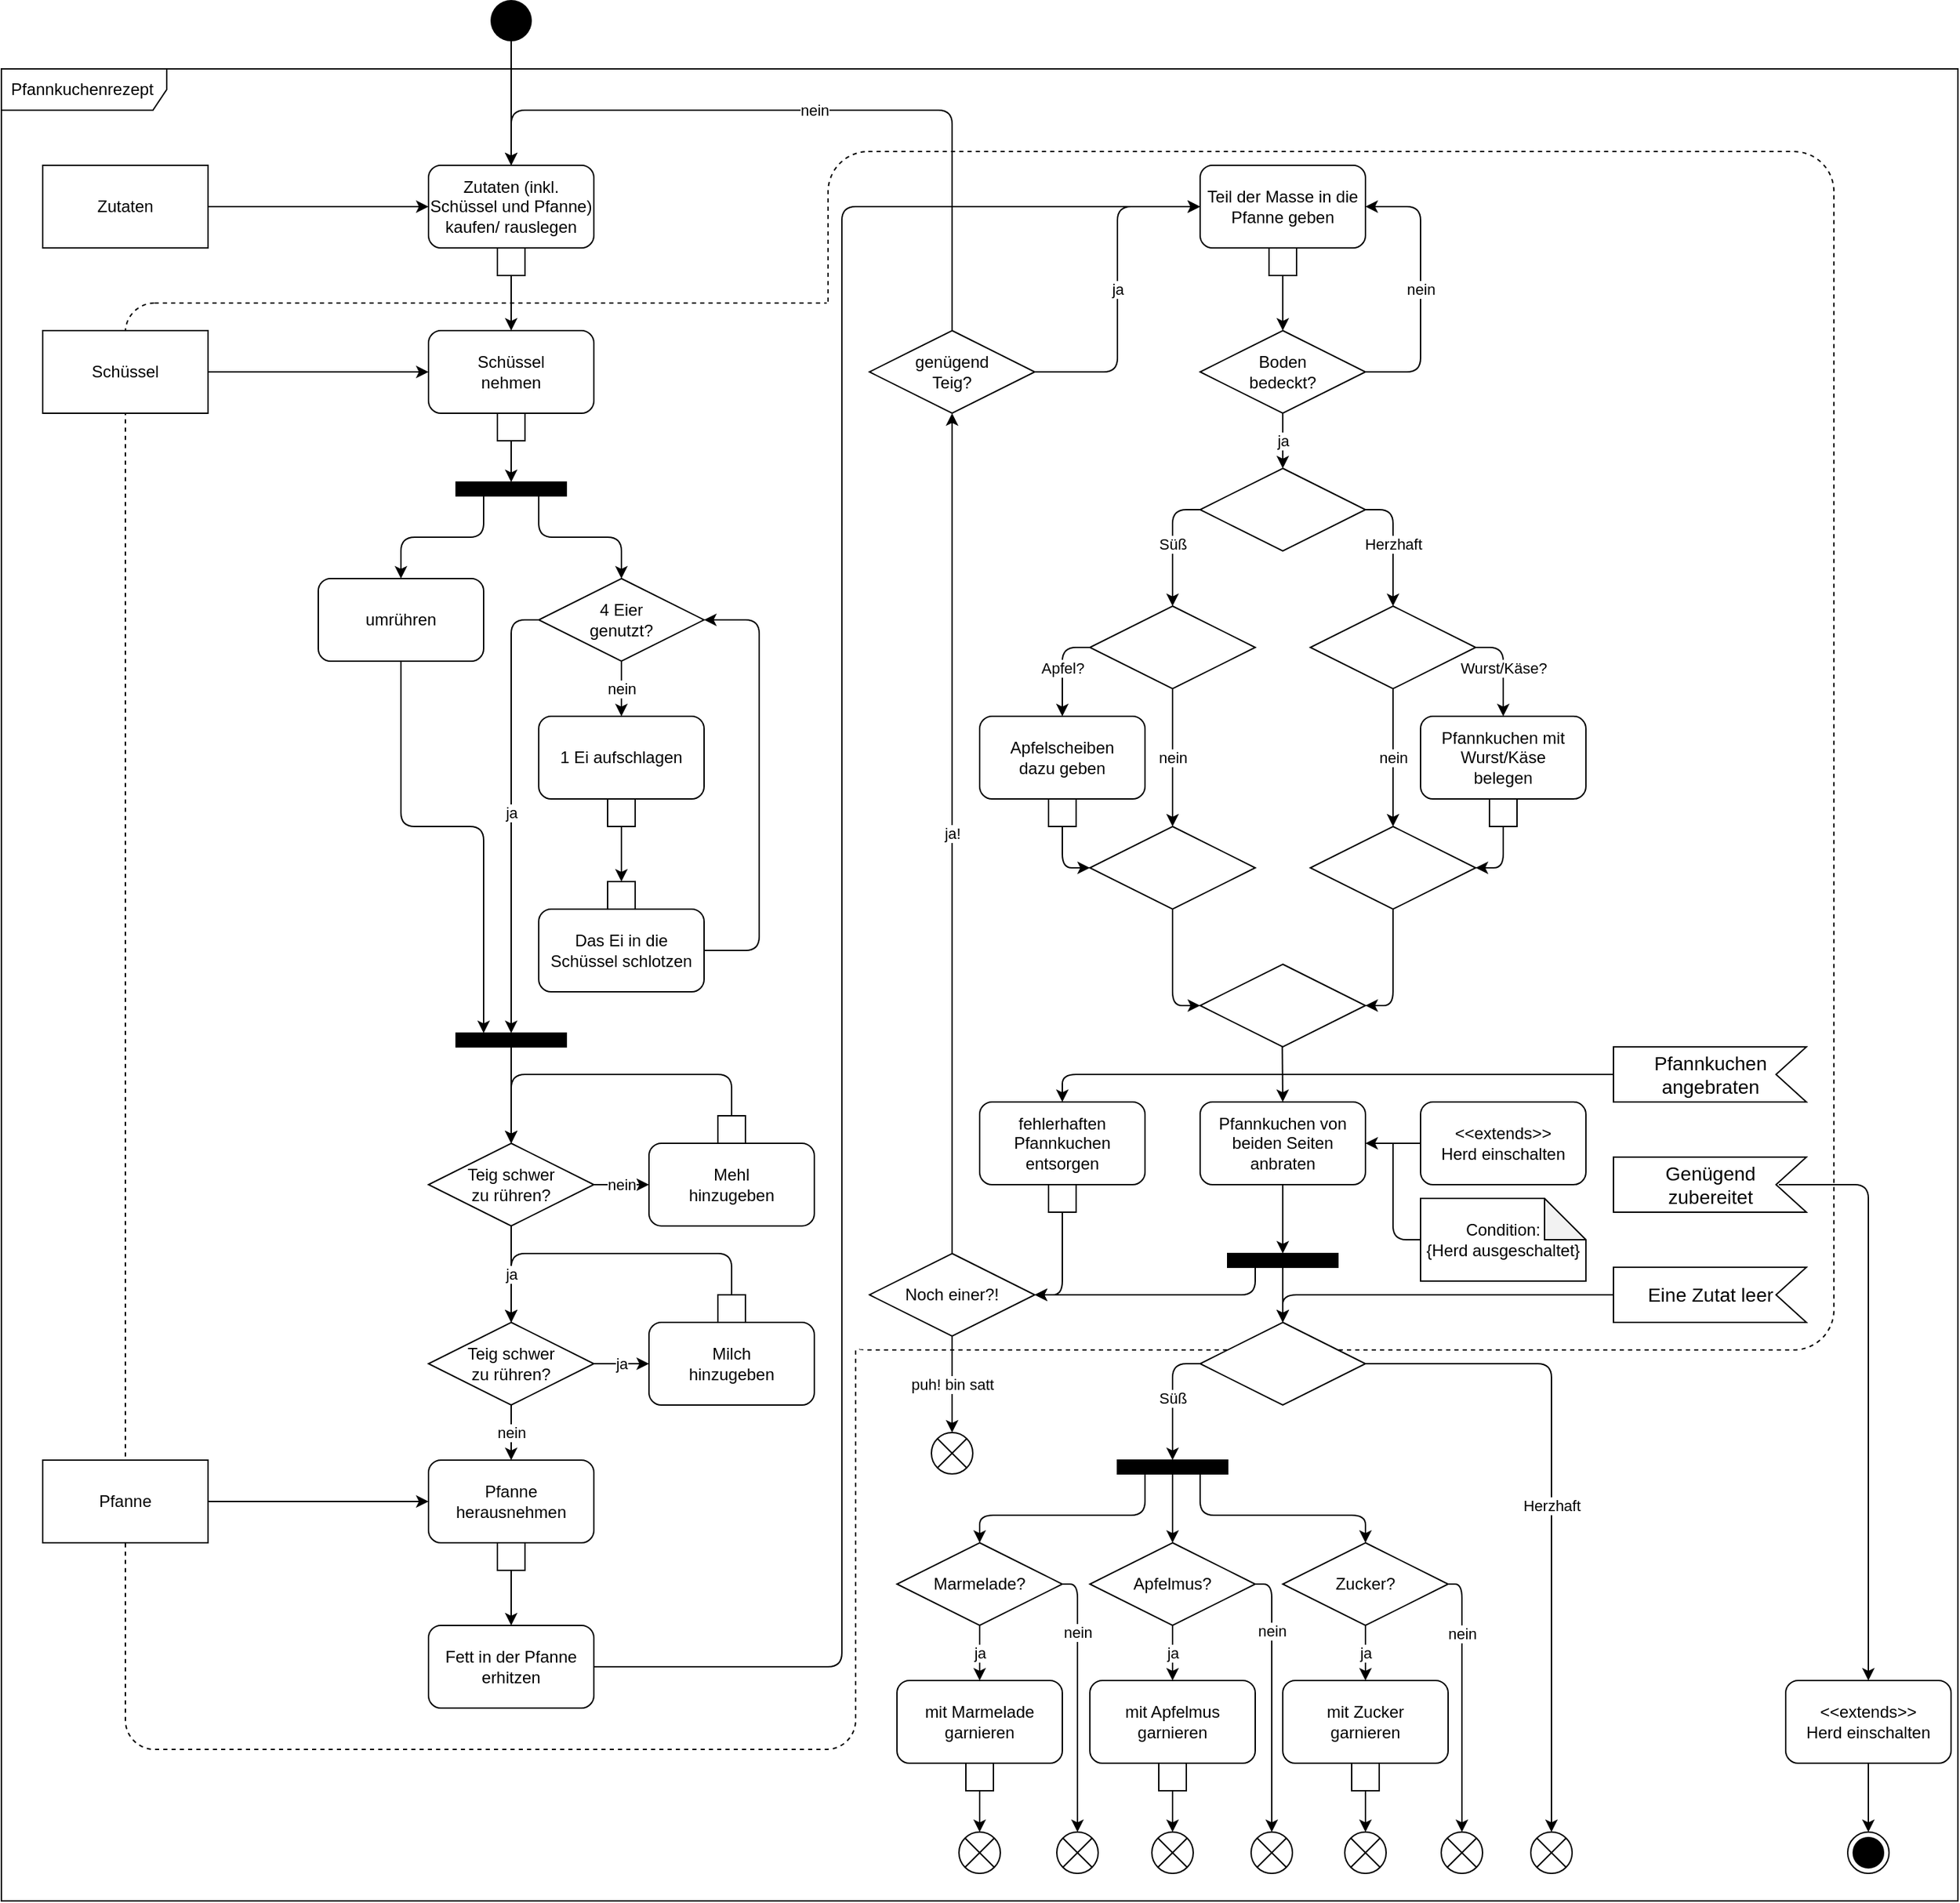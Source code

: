 <mxfile version="15.1.3" type="device"><diagram id="_-jpcu5m6yi7LEgAJ1Q0" name="Seite-1"><mxGraphModel dx="2062" dy="1182" grid="1" gridSize="10" guides="1" tooltips="1" connect="1" arrows="1" fold="1" page="1" pageScale="1" pageWidth="827" pageHeight="1169" math="0" shadow="0"><root><mxCell id="0"/><mxCell id="1" parent="0"/><mxCell id="wiIX9tsC2YgXyBDSdbLC-11" value="Pfannkuchenrezept" style="shape=umlFrame;whiteSpace=wrap;html=1;width=120;height=30;boundedLbl=1;verticalAlign=middle;align=left;spacingLeft=5;" parent="1" vertex="1"><mxGeometry y="50" width="1420" height="1330" as="geometry"/></mxCell><mxCell id="pNrd34MNQVZO3rnuYN01-1" value="" style="rounded=1;whiteSpace=wrap;html=1;fillColor=none;arcSize=4;dashed=1;" parent="1" vertex="1"><mxGeometry x="90" y="220" width="530" height="1050" as="geometry"/></mxCell><mxCell id="pNrd34MNQVZO3rnuYN01-2" value="" style="rounded=1;whiteSpace=wrap;html=1;fillColor=none;arcSize=4;dashed=1;" parent="1" vertex="1"><mxGeometry x="600" y="110" width="730" height="870" as="geometry"/></mxCell><mxCell id="1_nb7Wi9jz5-NV0W_aaC-1" value="Zutaten (inkl. Schüssel und Pfanne)&lt;br&gt;kaufen/ rauslegen" style="rounded=1;whiteSpace=wrap;html=1;" parent="1" vertex="1"><mxGeometry x="310" y="120" width="120" height="60" as="geometry"/></mxCell><mxCell id="1_nb7Wi9jz5-NV0W_aaC-2" value="" style="rounded=0;whiteSpace=wrap;html=1;fillColor=#000000;" parent="1" vertex="1"><mxGeometry x="330" y="350" width="80" height="10" as="geometry"/></mxCell><mxCell id="1_nb7Wi9jz5-NV0W_aaC-4" value="umrühren" style="rounded=1;whiteSpace=wrap;html=1;fillColor=#FFFFFF;" parent="1" vertex="1"><mxGeometry x="230" y="420" width="120" height="60" as="geometry"/></mxCell><mxCell id="1_nb7Wi9jz5-NV0W_aaC-5" value="1 Ei aufschlagen" style="rounded=1;whiteSpace=wrap;html=1;fillColor=#FFFFFF;" parent="1" vertex="1"><mxGeometry x="390" y="520" width="120" height="60" as="geometry"/></mxCell><mxCell id="1_nb7Wi9jz5-NV0W_aaC-6" value="4 Eier&lt;br&gt;genutzt?" style="rhombus;whiteSpace=wrap;html=1;fillColor=#FFFFFF;" parent="1" vertex="1"><mxGeometry x="390" y="420" width="120" height="60" as="geometry"/></mxCell><mxCell id="1_nb7Wi9jz5-NV0W_aaC-7" value="Das Ei in die Schüssel schlotzen" style="rounded=1;whiteSpace=wrap;html=1;fillColor=#FFFFFF;" parent="1" vertex="1"><mxGeometry x="390" y="660" width="120" height="60" as="geometry"/></mxCell><mxCell id="1_nb7Wi9jz5-NV0W_aaC-8" value="" style="rounded=0;whiteSpace=wrap;html=1;fillColor=#FFFFFF;" parent="1" vertex="1"><mxGeometry x="360" y="180" width="20" height="20" as="geometry"/></mxCell><mxCell id="1_nb7Wi9jz5-NV0W_aaC-9" value="Zutaten" style="rounded=0;whiteSpace=wrap;html=1;fillColor=#FFFFFF;" parent="1" vertex="1"><mxGeometry x="30" y="120" width="120" height="60" as="geometry"/></mxCell><mxCell id="1_nb7Wi9jz5-NV0W_aaC-10" value="" style="endArrow=classic;html=1;exitX=1;exitY=0.5;exitDx=0;exitDy=0;" parent="1" source="1_nb7Wi9jz5-NV0W_aaC-9" edge="1"><mxGeometry width="50" height="50" relative="1" as="geometry"><mxPoint x="390" y="290" as="sourcePoint"/><mxPoint x="310" y="150" as="targetPoint"/></mxGeometry></mxCell><mxCell id="1_nb7Wi9jz5-NV0W_aaC-11" value="Schüssel&lt;br&gt;nehmen" style="rounded=1;whiteSpace=wrap;html=1;" parent="1" vertex="1"><mxGeometry x="310" y="240" width="120" height="60" as="geometry"/></mxCell><mxCell id="1_nb7Wi9jz5-NV0W_aaC-13" value="" style="endArrow=classic;html=1;exitX=1;exitY=0.5;exitDx=0;exitDy=0;" parent="1" source="1_nb7Wi9jz5-NV0W_aaC-12" edge="1"><mxGeometry width="50" height="50" relative="1" as="geometry"><mxPoint x="640" y="160" as="sourcePoint"/><mxPoint x="310" y="270" as="targetPoint"/></mxGeometry></mxCell><mxCell id="1_nb7Wi9jz5-NV0W_aaC-14" value="" style="endArrow=classic;html=1;exitX=0.5;exitY=1;exitDx=0;exitDy=0;entryX=0.5;entryY=0;entryDx=0;entryDy=0;" parent="1" source="1_nb7Wi9jz5-NV0W_aaC-8" target="1_nb7Wi9jz5-NV0W_aaC-11" edge="1"><mxGeometry width="50" height="50" relative="1" as="geometry"><mxPoint x="640" y="280" as="sourcePoint"/><mxPoint x="440" y="280" as="targetPoint"/></mxGeometry></mxCell><mxCell id="1_nb7Wi9jz5-NV0W_aaC-15" value="" style="endArrow=classic;html=1;exitX=0.5;exitY=1;exitDx=0;exitDy=0;entryX=0.5;entryY=0;entryDx=0;entryDy=0;" parent="1" source="1_nb7Wi9jz5-NV0W_aaC-131" target="1_nb7Wi9jz5-NV0W_aaC-2" edge="1"><mxGeometry width="50" height="50" relative="1" as="geometry"><mxPoint x="370" y="320.0" as="sourcePoint"/><mxPoint x="380" y="270" as="targetPoint"/></mxGeometry></mxCell><mxCell id="1_nb7Wi9jz5-NV0W_aaC-16" value="" style="endArrow=classic;html=1;exitX=0.25;exitY=1;exitDx=0;exitDy=0;entryX=0.5;entryY=0;entryDx=0;entryDy=0;" parent="1" source="1_nb7Wi9jz5-NV0W_aaC-2" target="1_nb7Wi9jz5-NV0W_aaC-4" edge="1"><mxGeometry width="50" height="50" relative="1" as="geometry"><mxPoint x="380" y="230" as="sourcePoint"/><mxPoint x="380" y="270" as="targetPoint"/><Array as="points"><mxPoint x="350" y="390"/><mxPoint x="290" y="390"/></Array></mxGeometry></mxCell><mxCell id="1_nb7Wi9jz5-NV0W_aaC-17" value="" style="endArrow=classic;html=1;exitX=0.75;exitY=1;exitDx=0;exitDy=0;entryX=0.5;entryY=0;entryDx=0;entryDy=0;" parent="1" source="1_nb7Wi9jz5-NV0W_aaC-2" target="1_nb7Wi9jz5-NV0W_aaC-6" edge="1"><mxGeometry width="50" height="50" relative="1" as="geometry"><mxPoint x="360" y="370" as="sourcePoint"/><mxPoint x="300" y="430.0" as="targetPoint"/><Array as="points"><mxPoint x="390" y="390"/><mxPoint x="450" y="390"/></Array></mxGeometry></mxCell><mxCell id="1_nb7Wi9jz5-NV0W_aaC-18" value="nein" style="endArrow=classic;html=1;exitX=0.5;exitY=1;exitDx=0;exitDy=0;entryX=0.5;entryY=0;entryDx=0;entryDy=0;" parent="1" source="1_nb7Wi9jz5-NV0W_aaC-6" target="1_nb7Wi9jz5-NV0W_aaC-5" edge="1"><mxGeometry width="50" height="50" relative="1" as="geometry"><mxPoint x="400" y="370" as="sourcePoint"/><mxPoint x="460" y="430.0" as="targetPoint"/><Array as="points"/></mxGeometry></mxCell><mxCell id="1_nb7Wi9jz5-NV0W_aaC-20" value="" style="endArrow=classic;html=1;entryX=1;entryY=0.5;entryDx=0;entryDy=0;exitX=1;exitY=0.5;exitDx=0;exitDy=0;" parent="1" source="1_nb7Wi9jz5-NV0W_aaC-7" target="1_nb7Wi9jz5-NV0W_aaC-6" edge="1"><mxGeometry width="50" height="50" relative="1" as="geometry"><mxPoint x="460" y="590" as="sourcePoint"/><mxPoint x="460" y="630" as="targetPoint"/><Array as="points"><mxPoint x="550" y="690"/><mxPoint x="550" y="450"/></Array></mxGeometry></mxCell><mxCell id="1_nb7Wi9jz5-NV0W_aaC-21" value="" style="rounded=0;whiteSpace=wrap;html=1;fillColor=#000000;" parent="1" vertex="1"><mxGeometry x="330" y="750" width="80" height="10" as="geometry"/></mxCell><mxCell id="1_nb7Wi9jz5-NV0W_aaC-22" value="ja" style="endArrow=classic;html=1;exitX=0;exitY=0.5;exitDx=0;exitDy=0;entryX=0.5;entryY=0;entryDx=0;entryDy=0;" parent="1" source="1_nb7Wi9jz5-NV0W_aaC-6" target="1_nb7Wi9jz5-NV0W_aaC-21" edge="1"><mxGeometry width="50" height="50" relative="1" as="geometry"><mxPoint x="520" y="660" as="sourcePoint"/><mxPoint x="370" y="710" as="targetPoint"/><Array as="points"><mxPoint x="370" y="450"/></Array></mxGeometry></mxCell><mxCell id="1_nb7Wi9jz5-NV0W_aaC-23" value="" style="endArrow=classic;html=1;exitX=0.5;exitY=1;exitDx=0;exitDy=0;entryX=0.25;entryY=0;entryDx=0;entryDy=0;" parent="1" source="1_nb7Wi9jz5-NV0W_aaC-4" target="1_nb7Wi9jz5-NV0W_aaC-21" edge="1"><mxGeometry width="50" height="50" relative="1" as="geometry"><mxPoint x="360" y="370" as="sourcePoint"/><mxPoint x="300" y="430.0" as="targetPoint"/><Array as="points"><mxPoint x="290" y="600"/><mxPoint x="350" y="600"/></Array></mxGeometry></mxCell><mxCell id="1_nb7Wi9jz5-NV0W_aaC-24" value="Teig schwer &lt;br&gt;zu rühren?" style="rhombus;whiteSpace=wrap;html=1;fillColor=#FFFFFF;" parent="1" vertex="1"><mxGeometry x="310" y="830" width="120" height="60" as="geometry"/></mxCell><mxCell id="1_nb7Wi9jz5-NV0W_aaC-26" value="" style="endArrow=classic;html=1;exitX=0.5;exitY=1;exitDx=0;exitDy=0;entryX=0.5;entryY=0;entryDx=0;entryDy=0;" parent="1" source="1_nb7Wi9jz5-NV0W_aaC-21" target="1_nb7Wi9jz5-NV0W_aaC-24" edge="1"><mxGeometry width="50" height="50" relative="1" as="geometry"><mxPoint x="460" y="630" as="sourcePoint"/><mxPoint x="460" y="670" as="targetPoint"/><Array as="points"/></mxGeometry></mxCell><mxCell id="1_nb7Wi9jz5-NV0W_aaC-27" value="Mehl&lt;br&gt;hinzugeben" style="rounded=1;whiteSpace=wrap;html=1;fillColor=#FFFFFF;" parent="1" vertex="1"><mxGeometry x="470" y="830" width="120" height="60" as="geometry"/></mxCell><mxCell id="1_nb7Wi9jz5-NV0W_aaC-28" value="nein" style="endArrow=classic;html=1;exitX=1;exitY=0.5;exitDx=0;exitDy=0;entryX=0;entryY=0.5;entryDx=0;entryDy=0;" parent="1" source="1_nb7Wi9jz5-NV0W_aaC-24" target="1_nb7Wi9jz5-NV0W_aaC-27" edge="1"><mxGeometry width="50" height="50" relative="1" as="geometry"><mxPoint x="380" y="800" as="sourcePoint"/><mxPoint x="380" y="840" as="targetPoint"/><Array as="points"/></mxGeometry></mxCell><mxCell id="1_nb7Wi9jz5-NV0W_aaC-29" value="" style="endArrow=classic;html=1;exitX=0.5;exitY=0;exitDx=0;exitDy=0;entryX=0.5;entryY=0;entryDx=0;entryDy=0;" parent="1" source="1_nb7Wi9jz5-NV0W_aaC-41" target="1_nb7Wi9jz5-NV0W_aaC-24" edge="1"><mxGeometry width="50" height="50" relative="1" as="geometry"><mxPoint x="440" y="840" as="sourcePoint"/><mxPoint x="480" y="840" as="targetPoint"/><Array as="points"><mxPoint x="530" y="780"/><mxPoint x="370" y="780"/></Array></mxGeometry></mxCell><mxCell id="1_nb7Wi9jz5-NV0W_aaC-32" value="" style="rounded=0;whiteSpace=wrap;html=1;fillColor=#FFFFFF;" parent="1" vertex="1"><mxGeometry x="440" y="640" width="20" height="20" as="geometry"/></mxCell><mxCell id="1_nb7Wi9jz5-NV0W_aaC-33" value="" style="rounded=0;whiteSpace=wrap;html=1;fillColor=#FFFFFF;" parent="1" vertex="1"><mxGeometry x="440" y="580" width="20" height="20" as="geometry"/></mxCell><mxCell id="1_nb7Wi9jz5-NV0W_aaC-34" value="" style="endArrow=classic;html=1;exitX=0.5;exitY=1;exitDx=0;exitDy=0;entryX=0.5;entryY=0;entryDx=0;entryDy=0;" parent="1" source="1_nb7Wi9jz5-NV0W_aaC-33" target="1_nb7Wi9jz5-NV0W_aaC-32" edge="1"><mxGeometry width="50" height="50" relative="1" as="geometry"><mxPoint x="490" y="610" as="sourcePoint"/><mxPoint x="490" y="650" as="targetPoint"/></mxGeometry></mxCell><mxCell id="1_nb7Wi9jz5-NV0W_aaC-35" value="Teig schwer &lt;br&gt;zu rühren?" style="rhombus;whiteSpace=wrap;html=1;fillColor=#FFFFFF;" parent="1" vertex="1"><mxGeometry x="310" y="960" width="120" height="60" as="geometry"/></mxCell><mxCell id="1_nb7Wi9jz5-NV0W_aaC-36" value="Milch&lt;br&gt;hinzugeben" style="rounded=1;whiteSpace=wrap;html=1;fillColor=#FFFFFF;" parent="1" vertex="1"><mxGeometry x="470" y="960" width="120" height="60" as="geometry"/></mxCell><mxCell id="1_nb7Wi9jz5-NV0W_aaC-37" value="ja" style="endArrow=classic;html=1;exitX=1;exitY=0.5;exitDx=0;exitDy=0;entryX=0;entryY=0.5;entryDx=0;entryDy=0;" parent="1" source="1_nb7Wi9jz5-NV0W_aaC-35" target="1_nb7Wi9jz5-NV0W_aaC-36" edge="1"><mxGeometry width="50" height="50" relative="1" as="geometry"><mxPoint x="380" y="930" as="sourcePoint"/><mxPoint x="380" y="970" as="targetPoint"/><Array as="points"/></mxGeometry></mxCell><mxCell id="1_nb7Wi9jz5-NV0W_aaC-38" value="" style="endArrow=classic;html=1;exitX=0.5;exitY=0;exitDx=0;exitDy=0;entryX=0.5;entryY=0;entryDx=0;entryDy=0;" parent="1" source="1_nb7Wi9jz5-NV0W_aaC-42" target="1_nb7Wi9jz5-NV0W_aaC-35" edge="1"><mxGeometry width="50" height="50" relative="1" as="geometry"><mxPoint x="440" y="970" as="sourcePoint"/><mxPoint x="480" y="970" as="targetPoint"/><Array as="points"><mxPoint x="530" y="910"/><mxPoint x="370" y="910"/></Array></mxGeometry></mxCell><mxCell id="1_nb7Wi9jz5-NV0W_aaC-39" value="nein" style="endArrow=classic;html=1;exitX=0.5;exitY=1;exitDx=0;exitDy=0;entryX=0.5;entryY=0;entryDx=0;entryDy=0;" parent="1" source="1_nb7Wi9jz5-NV0W_aaC-35" target="1_nb7Wi9jz5-NV0W_aaC-40" edge="1"><mxGeometry width="50" height="50" relative="1" as="geometry"><mxPoint x="440" y="1000" as="sourcePoint"/><mxPoint x="330" y="1030" as="targetPoint"/><Array as="points"/></mxGeometry></mxCell><mxCell id="1_nb7Wi9jz5-NV0W_aaC-31" value="ja" style="endArrow=classic;html=1;exitX=0.5;exitY=1;exitDx=0;exitDy=0;entryX=0.5;entryY=0;entryDx=0;entryDy=0;" parent="1" source="1_nb7Wi9jz5-NV0W_aaC-24" target="1_nb7Wi9jz5-NV0W_aaC-35" edge="1"><mxGeometry width="50" height="50" relative="1" as="geometry"><mxPoint x="440" y="870" as="sourcePoint"/><mxPoint x="370" y="930" as="targetPoint"/><Array as="points"/></mxGeometry></mxCell><mxCell id="1_nb7Wi9jz5-NV0W_aaC-40" value="Pfanne herausnehmen" style="rounded=1;whiteSpace=wrap;html=1;fillColor=#FFFFFF;" parent="1" vertex="1"><mxGeometry x="310" y="1060" width="120" height="60" as="geometry"/></mxCell><mxCell id="1_nb7Wi9jz5-NV0W_aaC-41" value="" style="rounded=0;whiteSpace=wrap;html=1;fillColor=#FFFFFF;" parent="1" vertex="1"><mxGeometry x="520" y="810" width="20" height="20" as="geometry"/></mxCell><mxCell id="1_nb7Wi9jz5-NV0W_aaC-42" value="" style="rounded=0;whiteSpace=wrap;html=1;fillColor=#FFFFFF;" parent="1" vertex="1"><mxGeometry x="520" y="940" width="20" height="20" as="geometry"/></mxCell><mxCell id="1_nb7Wi9jz5-NV0W_aaC-43" value="" style="rounded=0;whiteSpace=wrap;html=1;fillColor=#FFFFFF;" parent="1" vertex="1"><mxGeometry x="360" y="1120" width="20" height="20" as="geometry"/></mxCell><mxCell id="1_nb7Wi9jz5-NV0W_aaC-44" value="Fett in der Pfanne erhitzen" style="rounded=1;whiteSpace=wrap;html=1;fillColor=#FFFFFF;" parent="1" vertex="1"><mxGeometry x="310" y="1180" width="120" height="60" as="geometry"/></mxCell><mxCell id="1_nb7Wi9jz5-NV0W_aaC-45" value="" style="endArrow=classic;html=1;exitX=0.5;exitY=1;exitDx=0;exitDy=0;entryX=0.5;entryY=0;entryDx=0;entryDy=0;" parent="1" source="1_nb7Wi9jz5-NV0W_aaC-43" target="1_nb7Wi9jz5-NV0W_aaC-44" edge="1"><mxGeometry width="50" height="50" relative="1" as="geometry"><mxPoint x="460" y="610" as="sourcePoint"/><mxPoint x="460" y="650" as="targetPoint"/></mxGeometry></mxCell><mxCell id="1_nb7Wi9jz5-NV0W_aaC-46" value="Teil der Masse in die Pfanne geben" style="rounded=1;whiteSpace=wrap;html=1;fillColor=#FFFFFF;" parent="1" vertex="1"><mxGeometry x="870" y="120" width="120" height="60" as="geometry"/></mxCell><mxCell id="1_nb7Wi9jz5-NV0W_aaC-47" value="" style="endArrow=classic;html=1;exitX=1;exitY=0.5;exitDx=0;exitDy=0;entryX=0;entryY=0.5;entryDx=0;entryDy=0;" parent="1" source="1_nb7Wi9jz5-NV0W_aaC-44" target="1_nb7Wi9jz5-NV0W_aaC-46" edge="1"><mxGeometry width="50" height="50" relative="1" as="geometry"><mxPoint x="380" y="1150" as="sourcePoint"/><mxPoint x="370" y="1280" as="targetPoint"/><Array as="points"><mxPoint x="610" y="1210"/><mxPoint x="610" y="150"/></Array></mxGeometry></mxCell><mxCell id="1_nb7Wi9jz5-NV0W_aaC-48" value="Boden&lt;br&gt;bedeckt?" style="rhombus;whiteSpace=wrap;html=1;fillColor=#FFFFFF;" parent="1" vertex="1"><mxGeometry x="870" y="240" width="120" height="60" as="geometry"/></mxCell><mxCell id="1_nb7Wi9jz5-NV0W_aaC-49" value="" style="endArrow=classic;html=1;exitX=0.5;exitY=1;exitDx=0;exitDy=0;entryX=0.5;entryY=0;entryDx=0;entryDy=0;" parent="1" source="1_nb7Wi9jz5-NV0W_aaC-65" target="1_nb7Wi9jz5-NV0W_aaC-48" edge="1"><mxGeometry width="50" height="50" relative="1" as="geometry"><mxPoint x="940" y="90" as="sourcePoint"/><mxPoint x="930" y="220" as="targetPoint"/></mxGeometry></mxCell><mxCell id="1_nb7Wi9jz5-NV0W_aaC-50" value="nein" style="endArrow=classic;html=1;exitX=1;exitY=0.5;exitDx=0;exitDy=0;entryX=1;entryY=0.5;entryDx=0;entryDy=0;" parent="1" source="1_nb7Wi9jz5-NV0W_aaC-48" target="1_nb7Wi9jz5-NV0W_aaC-46" edge="1"><mxGeometry width="50" height="50" relative="1" as="geometry"><mxPoint x="940" y="190" as="sourcePoint"/><mxPoint x="940" y="230" as="targetPoint"/><Array as="points"><mxPoint x="1030" y="270"/><mxPoint x="1030" y="150"/></Array></mxGeometry></mxCell><mxCell id="1_nb7Wi9jz5-NV0W_aaC-52" value="ja" style="endArrow=classic;html=1;exitX=0.5;exitY=1;exitDx=0;exitDy=0;entryX=0.5;entryY=0;entryDx=0;entryDy=0;" parent="1" source="1_nb7Wi9jz5-NV0W_aaC-48" target="1_nb7Wi9jz5-NV0W_aaC-53" edge="1"><mxGeometry width="50" height="50" relative="1" as="geometry"><mxPoint x="940" y="210" as="sourcePoint"/><mxPoint x="930" y="340" as="targetPoint"/></mxGeometry></mxCell><mxCell id="1_nb7Wi9jz5-NV0W_aaC-53" value="" style="rhombus;whiteSpace=wrap;html=1;fillColor=#FFFFFF;" parent="1" vertex="1"><mxGeometry x="870" y="340" width="120" height="60" as="geometry"/></mxCell><mxCell id="1_nb7Wi9jz5-NV0W_aaC-56" value="Herzhaft" style="endArrow=classic;html=1;exitX=1;exitY=0.5;exitDx=0;exitDy=0;entryX=0.5;entryY=0;entryDx=0;entryDy=0;" parent="1" source="1_nb7Wi9jz5-NV0W_aaC-53" target="1_nb7Wi9jz5-NV0W_aaC-59" edge="1"><mxGeometry width="50" height="50" relative="1" as="geometry"><mxPoint x="1000" y="280" as="sourcePoint"/><mxPoint x="1010" y="440" as="targetPoint"/><Array as="points"><mxPoint x="1010" y="370"/></Array></mxGeometry></mxCell><mxCell id="1_nb7Wi9jz5-NV0W_aaC-57" value="Süß" style="endArrow=classic;html=1;exitX=0;exitY=0.5;exitDx=0;exitDy=0;entryX=0.5;entryY=0;entryDx=0;entryDy=0;" parent="1" source="1_nb7Wi9jz5-NV0W_aaC-53" target="1_nb7Wi9jz5-NV0W_aaC-58" edge="1"><mxGeometry width="50" height="50" relative="1" as="geometry"><mxPoint x="1000" y="380" as="sourcePoint"/><mxPoint x="850" y="440" as="targetPoint"/><Array as="points"><mxPoint x="850" y="370"/></Array></mxGeometry></mxCell><mxCell id="1_nb7Wi9jz5-NV0W_aaC-58" value="" style="rhombus;whiteSpace=wrap;html=1;fillColor=#FFFFFF;" parent="1" vertex="1"><mxGeometry x="790" y="440" width="120" height="60" as="geometry"/></mxCell><mxCell id="1_nb7Wi9jz5-NV0W_aaC-59" value="" style="rhombus;whiteSpace=wrap;html=1;fillColor=#FFFFFF;" parent="1" vertex="1"><mxGeometry x="950" y="440" width="120" height="60" as="geometry"/></mxCell><mxCell id="1_nb7Wi9jz5-NV0W_aaC-60" value="Apfelscheiben&lt;br&gt;dazu geben" style="rounded=1;whiteSpace=wrap;html=1;fillColor=#FFFFFF;" parent="1" vertex="1"><mxGeometry x="710" y="520" width="120" height="60" as="geometry"/></mxCell><mxCell id="1_nb7Wi9jz5-NV0W_aaC-61" value="Apfel?" style="endArrow=classic;html=1;exitX=0;exitY=0.5;exitDx=0;exitDy=0;entryX=0.5;entryY=0;entryDx=0;entryDy=0;" parent="1" source="1_nb7Wi9jz5-NV0W_aaC-58" target="1_nb7Wi9jz5-NV0W_aaC-60" edge="1"><mxGeometry width="50" height="50" relative="1" as="geometry"><mxPoint x="880" y="380" as="sourcePoint"/><mxPoint x="860" y="450" as="targetPoint"/><Array as="points"><mxPoint x="770" y="470"/></Array></mxGeometry></mxCell><mxCell id="1_nb7Wi9jz5-NV0W_aaC-62" value="" style="rhombus;whiteSpace=wrap;html=1;fillColor=#FFFFFF;" parent="1" vertex="1"><mxGeometry x="790" y="600" width="120" height="60" as="geometry"/></mxCell><mxCell id="1_nb7Wi9jz5-NV0W_aaC-63" value="nein" style="endArrow=classic;html=1;exitX=0.5;exitY=1;exitDx=0;exitDy=0;entryX=0.5;entryY=0;entryDx=0;entryDy=0;" parent="1" source="1_nb7Wi9jz5-NV0W_aaC-58" target="1_nb7Wi9jz5-NV0W_aaC-62" edge="1"><mxGeometry width="50" height="50" relative="1" as="geometry"><mxPoint x="940" y="310" as="sourcePoint"/><mxPoint x="940" y="350" as="targetPoint"/></mxGeometry></mxCell><mxCell id="1_nb7Wi9jz5-NV0W_aaC-64" value="" style="endArrow=classic;html=1;exitX=0.5;exitY=1;exitDx=0;exitDy=0;entryX=0;entryY=0.5;entryDx=0;entryDy=0;" parent="1" source="1_nb7Wi9jz5-NV0W_aaC-66" target="1_nb7Wi9jz5-NV0W_aaC-62" edge="1"><mxGeometry width="50" height="50" relative="1" as="geometry"><mxPoint x="860" y="510" as="sourcePoint"/><mxPoint x="860" y="610" as="targetPoint"/><Array as="points"><mxPoint x="770" y="630"/></Array></mxGeometry></mxCell><mxCell id="1_nb7Wi9jz5-NV0W_aaC-65" value="" style="rounded=0;whiteSpace=wrap;html=1;fillColor=#FFFFFF;" parent="1" vertex="1"><mxGeometry x="920" y="180" width="20" height="20" as="geometry"/></mxCell><mxCell id="1_nb7Wi9jz5-NV0W_aaC-66" value="" style="rounded=0;whiteSpace=wrap;html=1;fillColor=#FFFFFF;" parent="1" vertex="1"><mxGeometry x="760" y="580" width="20" height="20" as="geometry"/></mxCell><mxCell id="1_nb7Wi9jz5-NV0W_aaC-67" value="Pfannkuchen mit&lt;br&gt;Wurst/Käse&lt;br&gt;belegen" style="rounded=1;whiteSpace=wrap;html=1;fillColor=#FFFFFF;" parent="1" vertex="1"><mxGeometry x="1030" y="520" width="120" height="60" as="geometry"/></mxCell><mxCell id="1_nb7Wi9jz5-NV0W_aaC-68" value="Wurst/Käse?" style="endArrow=classic;html=1;exitX=1;exitY=0.5;exitDx=0;exitDy=0;entryX=0.5;entryY=0;entryDx=0;entryDy=0;" parent="1" source="1_nb7Wi9jz5-NV0W_aaC-59" target="1_nb7Wi9jz5-NV0W_aaC-67" edge="1"><mxGeometry width="50" height="50" relative="1" as="geometry"><mxPoint x="950" y="470" as="sourcePoint"/><mxPoint x="1020" y="450" as="targetPoint"/><Array as="points"><mxPoint x="1090" y="470"/></Array></mxGeometry></mxCell><mxCell id="1_nb7Wi9jz5-NV0W_aaC-69" value="" style="rhombus;whiteSpace=wrap;html=1;fillColor=#FFFFFF;" parent="1" vertex="1"><mxGeometry x="950" y="600" width="120" height="60" as="geometry"/></mxCell><mxCell id="1_nb7Wi9jz5-NV0W_aaC-70" value="nein" style="endArrow=classic;html=1;exitX=0.5;exitY=1;exitDx=0;exitDy=0;entryX=0.5;entryY=0;entryDx=0;entryDy=0;" parent="1" target="1_nb7Wi9jz5-NV0W_aaC-69" edge="1"><mxGeometry width="50" height="50" relative="1" as="geometry"><mxPoint x="1010" y="500" as="sourcePoint"/><mxPoint x="1100" y="350" as="targetPoint"/></mxGeometry></mxCell><mxCell id="1_nb7Wi9jz5-NV0W_aaC-71" value="" style="endArrow=classic;html=1;exitX=0.5;exitY=1;exitDx=0;exitDy=0;entryX=1;entryY=0.5;entryDx=0;entryDy=0;" parent="1" source="1_nb7Wi9jz5-NV0W_aaC-72" target="1_nb7Wi9jz5-NV0W_aaC-69" edge="1"><mxGeometry width="50" height="50" relative="1" as="geometry"><mxPoint x="1020" y="510" as="sourcePoint"/><mxPoint x="1070" y="670" as="targetPoint"/><Array as="points"><mxPoint x="1090" y="630"/></Array></mxGeometry></mxCell><mxCell id="1_nb7Wi9jz5-NV0W_aaC-72" value="" style="rounded=0;whiteSpace=wrap;html=1;fillColor=#FFFFFF;" parent="1" vertex="1"><mxGeometry x="1080" y="580" width="20" height="20" as="geometry"/></mxCell><mxCell id="1_nb7Wi9jz5-NV0W_aaC-73" value="" style="rhombus;whiteSpace=wrap;html=1;fillColor=#FFFFFF;" parent="1" vertex="1"><mxGeometry x="870" y="700" width="120" height="60" as="geometry"/></mxCell><mxCell id="1_nb7Wi9jz5-NV0W_aaC-74" value="" style="endArrow=classic;html=1;exitX=0.5;exitY=1;exitDx=0;exitDy=0;entryX=1;entryY=0.5;entryDx=0;entryDy=0;" parent="1" source="1_nb7Wi9jz5-NV0W_aaC-69" target="1_nb7Wi9jz5-NV0W_aaC-73" edge="1"><mxGeometry width="50" height="50" relative="1" as="geometry"><mxPoint x="940" y="310" as="sourcePoint"/><mxPoint x="940" y="350" as="targetPoint"/><Array as="points"><mxPoint x="1010" y="730"/></Array></mxGeometry></mxCell><mxCell id="1_nb7Wi9jz5-NV0W_aaC-75" value="" style="endArrow=classic;html=1;exitX=0.5;exitY=1;exitDx=0;exitDy=0;entryX=0;entryY=0.5;entryDx=0;entryDy=0;" parent="1" source="1_nb7Wi9jz5-NV0W_aaC-62" target="1_nb7Wi9jz5-NV0W_aaC-73" edge="1"><mxGeometry width="50" height="50" relative="1" as="geometry"><mxPoint x="1020" y="670" as="sourcePoint"/><mxPoint x="1000" y="740" as="targetPoint"/><Array as="points"><mxPoint x="850" y="730"/></Array></mxGeometry></mxCell><mxCell id="1_nb7Wi9jz5-NV0W_aaC-76" value="Pfannkuchen von beiden Seiten&lt;br&gt;anbraten" style="rounded=1;whiteSpace=wrap;html=1;fillColor=#FFFFFF;" parent="1" vertex="1"><mxGeometry x="870" y="800" width="120" height="60" as="geometry"/></mxCell><mxCell id="1_nb7Wi9jz5-NV0W_aaC-77" value="" style="endArrow=classic;html=1;exitX=0.5;exitY=1;exitDx=0;exitDy=0;entryX=0.5;entryY=0;entryDx=0;entryDy=0;" parent="1" target="1_nb7Wi9jz5-NV0W_aaC-76" edge="1"><mxGeometry width="50" height="50" relative="1" as="geometry"><mxPoint x="929.66" y="760" as="sourcePoint"/><mxPoint x="930" y="780" as="targetPoint"/></mxGeometry></mxCell><mxCell id="1_nb7Wi9jz5-NV0W_aaC-79" value="Süß" style="endArrow=classic;html=1;exitX=0;exitY=0.5;exitDx=0;exitDy=0;entryX=0.5;entryY=0;entryDx=0;entryDy=0;" parent="1" source="1_nb7Wi9jz5-NV0W_aaC-78" edge="1"><mxGeometry width="50" height="50" relative="1" as="geometry"><mxPoint x="1000" y="1000" as="sourcePoint"/><mxPoint x="850" y="1060" as="targetPoint"/><Array as="points"><mxPoint x="850" y="990"/></Array></mxGeometry></mxCell><mxCell id="1_nb7Wi9jz5-NV0W_aaC-80" value="" style="endArrow=classic;html=1;exitX=0.5;exitY=1;exitDx=0;exitDy=0;entryX=0.5;entryY=0;entryDx=0;entryDy=0;" parent="1" source="1_nb7Wi9jz5-NV0W_aaC-76" target="1_nb7Wi9jz5-NV0W_aaC-120" edge="1"><mxGeometry width="50" height="50" relative="1" as="geometry"><mxPoint x="810" y="860" as="sourcePoint"/><mxPoint x="810" y="900" as="targetPoint"/></mxGeometry></mxCell><mxCell id="1_nb7Wi9jz5-NV0W_aaC-81" value="Herzhaft" style="endArrow=classic;html=1;exitX=1;exitY=0.5;exitDx=0;exitDy=0;entryX=0.5;entryY=0;entryDx=0;entryDy=0;" parent="1" source="1_nb7Wi9jz5-NV0W_aaC-78" target="1_nb7Wi9jz5-NV0W_aaC-127" edge="1"><mxGeometry width="50" height="50" relative="1" as="geometry"><mxPoint x="1020" y="1000" as="sourcePoint"/><mxPoint x="1010" y="1040" as="targetPoint"/><Array as="points"><mxPoint x="1125" y="990"/></Array></mxGeometry></mxCell><mxCell id="1_nb7Wi9jz5-NV0W_aaC-83" value="" style="rounded=0;whiteSpace=wrap;html=1;fillColor=#000000;" parent="1" vertex="1"><mxGeometry x="810" y="1060" width="80" height="10" as="geometry"/></mxCell><mxCell id="1_nb7Wi9jz5-NV0W_aaC-84" value="" style="shape=sumEllipse;perimeter=ellipsePerimeter;whiteSpace=wrap;html=1;backgroundOutline=1;fillColor=#FFFFFF;" parent="1" vertex="1"><mxGeometry x="695" y="1330" width="30" height="30" as="geometry"/></mxCell><mxCell id="1_nb7Wi9jz5-NV0W_aaC-86" value="" style="ellipse;fillColor=#000000;strokeColor=none;" parent="1" vertex="1"><mxGeometry x="355" width="30" height="30" as="geometry"/></mxCell><mxCell id="1_nb7Wi9jz5-NV0W_aaC-87" value="" style="endArrow=classic;html=1;exitX=0.5;exitY=1;exitDx=0;exitDy=0;" parent="1" source="1_nb7Wi9jz5-NV0W_aaC-86" edge="1"><mxGeometry width="50" height="50" relative="1" as="geometry"><mxPoint x="380" y="220" as="sourcePoint"/><mxPoint x="370" y="120" as="targetPoint"/></mxGeometry></mxCell><mxCell id="1_nb7Wi9jz5-NV0W_aaC-89" value="&lt;span&gt;Apfelmus?&lt;/span&gt;" style="rhombus;whiteSpace=wrap;html=1;fillColor=#FFFFFF;" parent="1" vertex="1"><mxGeometry x="790" y="1120" width="120" height="60" as="geometry"/></mxCell><mxCell id="1_nb7Wi9jz5-NV0W_aaC-90" value="Marmelade?" style="rhombus;whiteSpace=wrap;html=1;fillColor=#FFFFFF;" parent="1" vertex="1"><mxGeometry x="650" y="1120" width="120" height="60" as="geometry"/></mxCell><mxCell id="1_nb7Wi9jz5-NV0W_aaC-91" value="&lt;span&gt;Zucker?&lt;/span&gt;" style="rhombus;whiteSpace=wrap;html=1;fillColor=#FFFFFF;" parent="1" vertex="1"><mxGeometry x="930" y="1120" width="120" height="60" as="geometry"/></mxCell><mxCell id="1_nb7Wi9jz5-NV0W_aaC-92" value="" style="endArrow=classic;html=1;exitX=0.5;exitY=1;exitDx=0;exitDy=0;entryX=0.5;entryY=0;entryDx=0;entryDy=0;" parent="1" source="1_nb7Wi9jz5-NV0W_aaC-83" target="1_nb7Wi9jz5-NV0W_aaC-89" edge="1"><mxGeometry width="50" height="50" relative="1" as="geometry"><mxPoint x="940" y="930" as="sourcePoint"/><mxPoint x="940" y="970" as="targetPoint"/></mxGeometry></mxCell><mxCell id="1_nb7Wi9jz5-NV0W_aaC-93" value="" style="endArrow=classic;html=1;exitX=0.25;exitY=1;exitDx=0;exitDy=0;entryX=0.5;entryY=0;entryDx=0;entryDy=0;" parent="1" source="1_nb7Wi9jz5-NV0W_aaC-83" target="1_nb7Wi9jz5-NV0W_aaC-90" edge="1"><mxGeometry width="50" height="50" relative="1" as="geometry"><mxPoint x="860" y="1080" as="sourcePoint"/><mxPoint x="860" y="1130" as="targetPoint"/><Array as="points"><mxPoint x="830" y="1100"/><mxPoint x="710" y="1100"/></Array></mxGeometry></mxCell><mxCell id="1_nb7Wi9jz5-NV0W_aaC-94" value="" style="endArrow=classic;html=1;exitX=0.75;exitY=1;exitDx=0;exitDy=0;entryX=0.5;entryY=0;entryDx=0;entryDy=0;" parent="1" source="1_nb7Wi9jz5-NV0W_aaC-83" target="1_nb7Wi9jz5-NV0W_aaC-91" edge="1"><mxGeometry width="50" height="50" relative="1" as="geometry"><mxPoint x="840" y="1080" as="sourcePoint"/><mxPoint x="720" y="1130" as="targetPoint"/><Array as="points"><mxPoint x="870" y="1100"/><mxPoint x="990" y="1100"/></Array></mxGeometry></mxCell><mxCell id="1_nb7Wi9jz5-NV0W_aaC-95" value="&lt;span&gt;mit Marmelade&lt;br&gt;garnieren&lt;br&gt;&lt;/span&gt;" style="rounded=1;whiteSpace=wrap;html=1;fillColor=#FFFFFF;" parent="1" vertex="1"><mxGeometry x="650" y="1220" width="120" height="60" as="geometry"/></mxCell><mxCell id="1_nb7Wi9jz5-NV0W_aaC-96" value="mit Apfelmus&lt;br&gt;garnieren" style="rounded=1;whiteSpace=wrap;html=1;fillColor=#FFFFFF;" parent="1" vertex="1"><mxGeometry x="790" y="1220" width="120" height="60" as="geometry"/></mxCell><mxCell id="1_nb7Wi9jz5-NV0W_aaC-97" value="mit Zucker&lt;br&gt;garnieren" style="rounded=1;whiteSpace=wrap;html=1;fillColor=#FFFFFF;" parent="1" vertex="1"><mxGeometry x="930" y="1220" width="120" height="60" as="geometry"/></mxCell><mxCell id="1_nb7Wi9jz5-NV0W_aaC-98" value="ja" style="endArrow=classic;html=1;exitX=0.5;exitY=1;exitDx=0;exitDy=0;entryX=0.5;entryY=0;entryDx=0;entryDy=0;" parent="1" source="1_nb7Wi9jz5-NV0W_aaC-90" target="1_nb7Wi9jz5-NV0W_aaC-95" edge="1"><mxGeometry width="50" height="50" relative="1" as="geometry"><mxPoint x="940" y="930" as="sourcePoint"/><mxPoint x="940" y="970" as="targetPoint"/></mxGeometry></mxCell><mxCell id="1_nb7Wi9jz5-NV0W_aaC-99" value="ja" style="endArrow=classic;html=1;exitX=0.5;exitY=1;exitDx=0;exitDy=0;entryX=0.5;entryY=0;entryDx=0;entryDy=0;" parent="1" source="1_nb7Wi9jz5-NV0W_aaC-89" target="1_nb7Wi9jz5-NV0W_aaC-96" edge="1"><mxGeometry width="50" height="50" relative="1" as="geometry"><mxPoint x="720" y="1190" as="sourcePoint"/><mxPoint x="720" y="1230" as="targetPoint"/></mxGeometry></mxCell><mxCell id="1_nb7Wi9jz5-NV0W_aaC-100" value="ja" style="endArrow=classic;html=1;exitX=0.5;exitY=1;exitDx=0;exitDy=0;entryX=0.5;entryY=0;entryDx=0;entryDy=0;" parent="1" source="1_nb7Wi9jz5-NV0W_aaC-91" target="1_nb7Wi9jz5-NV0W_aaC-97" edge="1"><mxGeometry width="50" height="50" relative="1" as="geometry"><mxPoint x="730" y="1200" as="sourcePoint"/><mxPoint x="730" y="1240" as="targetPoint"/></mxGeometry></mxCell><mxCell id="1_nb7Wi9jz5-NV0W_aaC-102" value="" style="shape=sumEllipse;perimeter=ellipsePerimeter;whiteSpace=wrap;html=1;backgroundOutline=1;fillColor=#FFFFFF;" parent="1" vertex="1"><mxGeometry x="835" y="1330" width="30" height="30" as="geometry"/></mxCell><mxCell id="1_nb7Wi9jz5-NV0W_aaC-103" value="" style="shape=sumEllipse;perimeter=ellipsePerimeter;whiteSpace=wrap;html=1;backgroundOutline=1;fillColor=#FFFFFF;" parent="1" vertex="1"><mxGeometry x="975" y="1330" width="30" height="30" as="geometry"/></mxCell><mxCell id="1_nb7Wi9jz5-NV0W_aaC-104" value="" style="endArrow=classic;html=1;exitX=0.5;exitY=1;exitDx=0;exitDy=0;entryX=0.5;entryY=0;entryDx=0;entryDy=0;startArrow=none;" parent="1" source="1_nb7Wi9jz5-NV0W_aaC-136" target="1_nb7Wi9jz5-NV0W_aaC-103" edge="1"><mxGeometry width="50" height="50" relative="1" as="geometry"><mxPoint x="1000" y="1190" as="sourcePoint"/><mxPoint x="1000" y="1230" as="targetPoint"/></mxGeometry></mxCell><mxCell id="1_nb7Wi9jz5-NV0W_aaC-105" value="" style="endArrow=classic;html=1;exitX=0.5;exitY=1;exitDx=0;exitDy=0;entryX=0.5;entryY=0;entryDx=0;entryDy=0;startArrow=none;" parent="1" source="1_nb7Wi9jz5-NV0W_aaC-134" target="1_nb7Wi9jz5-NV0W_aaC-102" edge="1"><mxGeometry width="50" height="50" relative="1" as="geometry"><mxPoint x="1010" y="1200" as="sourcePoint"/><mxPoint x="1010" y="1240" as="targetPoint"/></mxGeometry></mxCell><mxCell id="1_nb7Wi9jz5-NV0W_aaC-106" value="" style="endArrow=classic;html=1;exitX=0.5;exitY=1;exitDx=0;exitDy=0;entryX=0.5;entryY=0;entryDx=0;entryDy=0;startArrow=none;" parent="1" source="1_nb7Wi9jz5-NV0W_aaC-132" target="1_nb7Wi9jz5-NV0W_aaC-84" edge="1"><mxGeometry width="50" height="50" relative="1" as="geometry"><mxPoint x="860" y="1290" as="sourcePoint"/><mxPoint x="860" y="1330" as="targetPoint"/></mxGeometry></mxCell><mxCell id="1_nb7Wi9jz5-NV0W_aaC-108" value="nein" style="endArrow=classic;html=1;exitX=1;exitY=0.5;exitDx=0;exitDy=0;entryX=0.5;entryY=0;entryDx=0;entryDy=0;" parent="1" source="1_nb7Wi9jz5-NV0W_aaC-91" target="1_nb7Wi9jz5-NV0W_aaC-115" edge="1"><mxGeometry x="-0.52" width="50" height="50" relative="1" as="geometry"><mxPoint x="880" y="1080" as="sourcePoint"/><mxPoint x="1060" y="1340" as="targetPoint"/><Array as="points"><mxPoint x="1060" y="1150"/></Array><mxPoint as="offset"/></mxGeometry></mxCell><mxCell id="1_nb7Wi9jz5-NV0W_aaC-115" value="" style="shape=sumEllipse;perimeter=ellipsePerimeter;whiteSpace=wrap;html=1;backgroundOutline=1;fillColor=#FFFFFF;" parent="1" vertex="1"><mxGeometry x="1045" y="1330" width="30" height="30" as="geometry"/></mxCell><mxCell id="1_nb7Wi9jz5-NV0W_aaC-116" value="nein" style="endArrow=classic;html=1;exitX=1;exitY=0.5;exitDx=0;exitDy=0;entryX=0.5;entryY=0;entryDx=0;entryDy=0;" parent="1" source="1_nb7Wi9jz5-NV0W_aaC-89" target="1_nb7Wi9jz5-NV0W_aaC-117" edge="1"><mxGeometry x="-0.52" width="50" height="50" relative="1" as="geometry"><mxPoint x="915" y="1150" as="sourcePoint"/><mxPoint x="925" y="1340" as="targetPoint"/><Array as="points"><mxPoint x="922" y="1150"/></Array><mxPoint as="offset"/></mxGeometry></mxCell><mxCell id="1_nb7Wi9jz5-NV0W_aaC-117" value="" style="shape=sumEllipse;perimeter=ellipsePerimeter;whiteSpace=wrap;html=1;backgroundOutline=1;fillColor=#FFFFFF;" parent="1" vertex="1"><mxGeometry x="907" y="1330" width="30" height="30" as="geometry"/></mxCell><mxCell id="1_nb7Wi9jz5-NV0W_aaC-118" value="nein" style="endArrow=classic;html=1;exitX=1;exitY=0.5;exitDx=0;exitDy=0;entryX=0.5;entryY=0;entryDx=0;entryDy=0;" parent="1" source="1_nb7Wi9jz5-NV0W_aaC-90" target="1_nb7Wi9jz5-NV0W_aaC-119" edge="1"><mxGeometry x="-0.52" width="50" height="50" relative="1" as="geometry"><mxPoint x="773" y="1150" as="sourcePoint"/><mxPoint x="788" y="1340" as="targetPoint"/><Array as="points"><mxPoint x="781" y="1150"/></Array><mxPoint as="offset"/></mxGeometry></mxCell><mxCell id="1_nb7Wi9jz5-NV0W_aaC-119" value="" style="shape=sumEllipse;perimeter=ellipsePerimeter;whiteSpace=wrap;html=1;backgroundOutline=1;fillColor=#FFFFFF;" parent="1" vertex="1"><mxGeometry x="766" y="1330" width="30" height="30" as="geometry"/></mxCell><mxCell id="1_nb7Wi9jz5-NV0W_aaC-120" value="" style="rounded=0;whiteSpace=wrap;html=1;fillColor=#000000;" parent="1" vertex="1"><mxGeometry x="890" y="910" width="80" height="10" as="geometry"/></mxCell><mxCell id="1_nb7Wi9jz5-NV0W_aaC-121" value="" style="endArrow=classic;html=1;exitX=0.5;exitY=1;exitDx=0;exitDy=0;entryX=0.5;entryY=0;entryDx=0;entryDy=0;" parent="1" source="1_nb7Wi9jz5-NV0W_aaC-120" target="1_nb7Wi9jz5-NV0W_aaC-78" edge="1"><mxGeometry width="50" height="50" relative="1" as="geometry"><mxPoint x="940" y="870" as="sourcePoint"/><mxPoint x="940" y="920" as="targetPoint"/></mxGeometry></mxCell><mxCell id="1_nb7Wi9jz5-NV0W_aaC-122" value="nein" style="endArrow=classic;html=1;entryX=0.5;entryY=0;entryDx=0;entryDy=0;exitX=0.5;exitY=0;exitDx=0;exitDy=0;" parent="1" source="OcbRHxeNJdNjx-BISKBh-1" target="1_nb7Wi9jz5-NV0W_aaC-1" edge="1"><mxGeometry width="50" height="50" relative="1" as="geometry"><mxPoint x="352" y="2063" as="sourcePoint"/><mxPoint x="380" y="2110" as="targetPoint"/><Array as="points"><mxPoint x="690" y="80"/><mxPoint x="370" y="80"/></Array></mxGeometry></mxCell><mxCell id="1_nb7Wi9jz5-NV0W_aaC-123" value="Noch einer?!" style="rhombus;whiteSpace=wrap;html=1;fillColor=#FFFFFF;" parent="1" vertex="1"><mxGeometry x="630" y="910" width="120" height="60" as="geometry"/></mxCell><mxCell id="1_nb7Wi9jz5-NV0W_aaC-125" value="" style="endArrow=classic;html=1;exitX=0.25;exitY=1;exitDx=0;exitDy=0;entryX=1;entryY=0.5;entryDx=0;entryDy=0;" parent="1" source="1_nb7Wi9jz5-NV0W_aaC-120" target="1_nb7Wi9jz5-NV0W_aaC-123" edge="1"><mxGeometry width="50" height="50" relative="1" as="geometry"><mxPoint x="940" y="930" as="sourcePoint"/><mxPoint x="940" y="970" as="targetPoint"/><Array as="points"><mxPoint x="910" y="940"/></Array></mxGeometry></mxCell><mxCell id="1_nb7Wi9jz5-NV0W_aaC-126" value="" style="shape=sumEllipse;perimeter=ellipsePerimeter;whiteSpace=wrap;html=1;backgroundOutline=1;fillColor=#FFFFFF;" parent="1" vertex="1"><mxGeometry x="675" y="1040" width="30" height="30" as="geometry"/></mxCell><mxCell id="1_nb7Wi9jz5-NV0W_aaC-127" value="" style="shape=sumEllipse;perimeter=ellipsePerimeter;whiteSpace=wrap;html=1;backgroundOutline=1;fillColor=#FFFFFF;" parent="1" vertex="1"><mxGeometry x="1110" y="1330" width="30" height="30" as="geometry"/></mxCell><mxCell id="1_nb7Wi9jz5-NV0W_aaC-128" value="puh! bin satt" style="endArrow=classic;html=1;entryX=0.5;entryY=0;entryDx=0;entryDy=0;exitX=0.5;exitY=1;exitDx=0;exitDy=0;" parent="1" source="1_nb7Wi9jz5-NV0W_aaC-123" target="1_nb7Wi9jz5-NV0W_aaC-126" edge="1"><mxGeometry width="50" height="50" relative="1" as="geometry"><mxPoint x="690" y="980" as="sourcePoint"/><mxPoint x="630" y="1040" as="targetPoint"/></mxGeometry></mxCell><mxCell id="1_nb7Wi9jz5-NV0W_aaC-130" value="" style="endArrow=classic;html=1;" parent="1" edge="1"><mxGeometry width="50" height="50" relative="1" as="geometry"><mxPoint x="150" y="1090" as="sourcePoint"/><mxPoint x="310" y="1090" as="targetPoint"/></mxGeometry></mxCell><mxCell id="1_nb7Wi9jz5-NV0W_aaC-131" value="" style="rounded=0;whiteSpace=wrap;html=1;fillColor=#FFFFFF;" parent="1" vertex="1"><mxGeometry x="360" y="300" width="20" height="20" as="geometry"/></mxCell><mxCell id="1_nb7Wi9jz5-NV0W_aaC-132" value="" style="rounded=0;whiteSpace=wrap;html=1;fillColor=#FFFFFF;" parent="1" vertex="1"><mxGeometry x="700" y="1280" width="20" height="20" as="geometry"/></mxCell><mxCell id="1_nb7Wi9jz5-NV0W_aaC-133" value="" style="endArrow=none;html=1;exitX=0.5;exitY=1;exitDx=0;exitDy=0;entryX=0.5;entryY=0;entryDx=0;entryDy=0;" parent="1" source="1_nb7Wi9jz5-NV0W_aaC-95" target="1_nb7Wi9jz5-NV0W_aaC-132" edge="1"><mxGeometry width="50" height="50" relative="1" as="geometry"><mxPoint x="710" y="1280" as="sourcePoint"/><mxPoint x="710" y="1320" as="targetPoint"/></mxGeometry></mxCell><mxCell id="1_nb7Wi9jz5-NV0W_aaC-134" value="" style="rounded=0;whiteSpace=wrap;html=1;fillColor=#FFFFFF;" parent="1" vertex="1"><mxGeometry x="840" y="1280" width="20" height="20" as="geometry"/></mxCell><mxCell id="1_nb7Wi9jz5-NV0W_aaC-135" value="" style="endArrow=none;html=1;exitX=0.5;exitY=1;exitDx=0;exitDy=0;entryX=0.5;entryY=0;entryDx=0;entryDy=0;" parent="1" source="1_nb7Wi9jz5-NV0W_aaC-96" target="1_nb7Wi9jz5-NV0W_aaC-134" edge="1"><mxGeometry width="50" height="50" relative="1" as="geometry"><mxPoint x="850" y="1280" as="sourcePoint"/><mxPoint x="850" y="1330" as="targetPoint"/></mxGeometry></mxCell><mxCell id="1_nb7Wi9jz5-NV0W_aaC-136" value="" style="rounded=0;whiteSpace=wrap;html=1;fillColor=#FFFFFF;" parent="1" vertex="1"><mxGeometry x="980" y="1280" width="20" height="20" as="geometry"/></mxCell><mxCell id="1_nb7Wi9jz5-NV0W_aaC-137" value="" style="endArrow=none;html=1;exitX=0.5;exitY=1;exitDx=0;exitDy=0;entryX=0.5;entryY=0;entryDx=0;entryDy=0;" parent="1" source="1_nb7Wi9jz5-NV0W_aaC-97" target="1_nb7Wi9jz5-NV0W_aaC-136" edge="1"><mxGeometry width="50" height="50" relative="1" as="geometry"><mxPoint x="990" y="1280" as="sourcePoint"/><mxPoint x="990" y="1330" as="targetPoint"/></mxGeometry></mxCell><mxCell id="pNrd34MNQVZO3rnuYN01-5" value="" style="rounded=0;whiteSpace=wrap;html=1;dashed=1;strokeColor=#FFFFFF;" parent="1" vertex="1"><mxGeometry x="599" y="220" width="30" height="759" as="geometry"/></mxCell><mxCell id="pNrd34MNQVZO3rnuYN01-6" value="" style="endArrow=none;html=1;entryX=0.367;entryY=0;entryDx=0;entryDy=0;entryPerimeter=0;" parent="1" target="pNrd34MNQVZO3rnuYN01-5" edge="1"><mxGeometry width="50" height="50" relative="1" as="geometry"><mxPoint x="610" y="980" as="sourcePoint"/><mxPoint x="609.8" y="220" as="targetPoint"/></mxGeometry></mxCell><mxCell id="1_nb7Wi9jz5-NV0W_aaC-12" value="Schüssel" style="rounded=0;whiteSpace=wrap;html=1;fillColor=#FFFFFF;" parent="1" vertex="1"><mxGeometry x="30" y="240" width="120" height="60" as="geometry"/></mxCell><mxCell id="1_nb7Wi9jz5-NV0W_aaC-129" value="Pfanne" style="rounded=0;whiteSpace=wrap;html=1;fillColor=#FFFFFF;" parent="1" vertex="1"><mxGeometry x="30" y="1060" width="120" height="60" as="geometry"/></mxCell><mxCell id="pNrd34MNQVZO3rnuYN01-7" value="" style="rounded=0;whiteSpace=wrap;html=1;dashed=1;strokeColor=#FFFFFF;fillColor=#ffffff;" parent="1" vertex="1"><mxGeometry x="612" y="970" width="7" height="20" as="geometry"/></mxCell><mxCell id="1_nb7Wi9jz5-NV0W_aaC-78" value="" style="rhombus;whiteSpace=wrap;html=1;fillColor=#FFFFFF;" parent="1" vertex="1"><mxGeometry x="870" y="960" width="120" height="60" as="geometry"/></mxCell><mxCell id="wiIX9tsC2YgXyBDSdbLC-1" value="Eine Zutat leer" style="html=1;shape=mxgraph.infographic.ribbonSimple;notch1=22;notch2=0;align=center;verticalAlign=middle;fontSize=14;fontStyle=0;flipH=1;fillColor=#FFFFFF;" parent="1" vertex="1"><mxGeometry x="1170" y="920" width="140" height="40" as="geometry"/></mxCell><mxCell id="wiIX9tsC2YgXyBDSdbLC-2" value="" style="endArrow=classic;html=1;exitX=1;exitY=0.5;exitDx=0;exitDy=0;entryX=0.5;entryY=0;entryDx=0;entryDy=0;exitPerimeter=0;" parent="1" source="wiIX9tsC2YgXyBDSdbLC-1" target="1_nb7Wi9jz5-NV0W_aaC-78" edge="1"><mxGeometry width="50" height="50" relative="1" as="geometry"><mxPoint x="940" y="930" as="sourcePoint"/><mxPoint x="940" y="970" as="targetPoint"/><Array as="points"><mxPoint x="930" y="940"/></Array></mxGeometry></mxCell><mxCell id="wiIX9tsC2YgXyBDSdbLC-3" value="Genügend&lt;br&gt;zubereitet" style="html=1;shape=mxgraph.infographic.ribbonSimple;notch1=22;notch2=0;align=center;verticalAlign=middle;fontSize=14;fontStyle=0;flipH=1;fillColor=#FFFFFF;" parent="1" vertex="1"><mxGeometry x="1170" y="840" width="140" height="40" as="geometry"/></mxCell><mxCell id="wiIX9tsC2YgXyBDSdbLC-4" value="" style="ellipse;html=1;shape=endState;fillColor=#000000;strokeColor=#000000;" parent="1" vertex="1"><mxGeometry x="1340" y="1330" width="30" height="30" as="geometry"/></mxCell><mxCell id="wiIX9tsC2YgXyBDSdbLC-5" value="" style="endArrow=classic;html=1;entryX=0.5;entryY=0;entryDx=0;entryDy=0;" parent="1" target="yhgL_b2Q5R6gEQpsn5cO-5" edge="1"><mxGeometry width="50" height="50" relative="1" as="geometry"><mxPoint x="1290" y="860" as="sourcePoint"/><mxPoint x="1000" y="1130" as="targetPoint"/><Array as="points"><mxPoint x="1355" y="860"/></Array></mxGeometry></mxCell><mxCell id="wiIX9tsC2YgXyBDSdbLC-6" value="Pfannkuchen&lt;br&gt;angebraten" style="html=1;shape=mxgraph.infographic.ribbonSimple;notch1=22;notch2=0;align=center;verticalAlign=middle;fontSize=14;fontStyle=0;flipH=1;fillColor=#FFFFFF;" parent="1" vertex="1"><mxGeometry x="1170" y="760" width="140" height="40" as="geometry"/></mxCell><mxCell id="wiIX9tsC2YgXyBDSdbLC-7" value="fehlerhaften&lt;br&gt;Pfannkuchen entsorgen" style="rounded=1;whiteSpace=wrap;html=1;fillColor=#FFFFFF;" parent="1" vertex="1"><mxGeometry x="710" y="800" width="120" height="60" as="geometry"/></mxCell><mxCell id="wiIX9tsC2YgXyBDSdbLC-8" value="" style="endArrow=classic;html=1;entryX=0.5;entryY=0;entryDx=0;entryDy=0;exitX=1;exitY=0.5;exitDx=0;exitDy=0;exitPerimeter=0;" parent="1" source="wiIX9tsC2YgXyBDSdbLC-6" target="wiIX9tsC2YgXyBDSdbLC-7" edge="1"><mxGeometry width="50" height="50" relative="1" as="geometry"><mxPoint x="1300" y="870" as="sourcePoint"/><mxPoint x="1360" y="870" as="targetPoint"/><Array as="points"><mxPoint x="770" y="780"/></Array></mxGeometry></mxCell><mxCell id="wiIX9tsC2YgXyBDSdbLC-9" value="" style="endArrow=classic;html=1;entryX=1;entryY=0.5;entryDx=0;entryDy=0;exitX=0.5;exitY=1;exitDx=0;exitDy=0;" parent="1" source="wiIX9tsC2YgXyBDSdbLC-7" target="1_nb7Wi9jz5-NV0W_aaC-123" edge="1"><mxGeometry width="50" height="50" relative="1" as="geometry"><mxPoint x="1180" y="790" as="sourcePoint"/><mxPoint x="780" y="810" as="targetPoint"/><Array as="points"><mxPoint x="770" y="940"/></Array></mxGeometry></mxCell><mxCell id="wiIX9tsC2YgXyBDSdbLC-10" value="" style="rounded=0;whiteSpace=wrap;html=1;fillColor=#FFFFFF;" parent="1" vertex="1"><mxGeometry x="760" y="860" width="20" height="20" as="geometry"/></mxCell><mxCell id="yhgL_b2Q5R6gEQpsn5cO-1" value="&amp;lt;&amp;lt;extends&amp;gt;&amp;gt;&lt;br&gt;Herd einschalten" style="rounded=1;whiteSpace=wrap;html=1;" parent="1" vertex="1"><mxGeometry x="1030" y="800" width="120" height="60" as="geometry"/></mxCell><mxCell id="yhgL_b2Q5R6gEQpsn5cO-2" value="" style="endArrow=classic;html=1;exitX=0;exitY=0.5;exitDx=0;exitDy=0;entryX=1;entryY=0.5;entryDx=0;entryDy=0;" parent="1" source="yhgL_b2Q5R6gEQpsn5cO-1" target="1_nb7Wi9jz5-NV0W_aaC-76" edge="1"><mxGeometry width="50" height="50" relative="1" as="geometry"><mxPoint x="950" y="890" as="sourcePoint"/><mxPoint x="1000" y="840" as="targetPoint"/></mxGeometry></mxCell><mxCell id="yhgL_b2Q5R6gEQpsn5cO-3" value="Condition:&lt;br&gt;{Herd ausgeschaltet}" style="shape=note;whiteSpace=wrap;html=1;backgroundOutline=1;darkOpacity=0.05;flipV=0;flipH=0;" parent="1" vertex="1"><mxGeometry x="1030" y="870" width="120" height="60" as="geometry"/></mxCell><mxCell id="yhgL_b2Q5R6gEQpsn5cO-4" value="" style="endArrow=none;html=1;exitX=0;exitY=0.5;exitDx=0;exitDy=0;exitPerimeter=0;" parent="1" source="yhgL_b2Q5R6gEQpsn5cO-3" edge="1"><mxGeometry width="50" height="50" relative="1" as="geometry"><mxPoint x="910" y="880" as="sourcePoint"/><mxPoint x="1010" y="830" as="targetPoint"/><Array as="points"><mxPoint x="1010" y="900"/></Array></mxGeometry></mxCell><mxCell id="yhgL_b2Q5R6gEQpsn5cO-5" value="&amp;lt;&amp;lt;extends&amp;gt;&amp;gt;&lt;br&gt;Herd einschalten" style="rounded=1;whiteSpace=wrap;html=1;" parent="1" vertex="1"><mxGeometry x="1295" y="1220" width="120" height="60" as="geometry"/></mxCell><mxCell id="yhgL_b2Q5R6gEQpsn5cO-6" value="" style="endArrow=classic;html=1;exitX=0.5;exitY=1;exitDx=0;exitDy=0;entryX=0.5;entryY=0;entryDx=0;entryDy=0;startArrow=none;" parent="1" source="yhgL_b2Q5R6gEQpsn5cO-5" target="wiIX9tsC2YgXyBDSdbLC-4" edge="1"><mxGeometry width="50" height="50" relative="1" as="geometry"><mxPoint x="860" y="1310" as="sourcePoint"/><mxPoint x="860" y="1340" as="targetPoint"/></mxGeometry></mxCell><mxCell id="OcbRHxeNJdNjx-BISKBh-1" value="genügend&lt;br&gt;Teig?" style="rhombus;whiteSpace=wrap;html=1;fillColor=#FFFFFF;" vertex="1" parent="1"><mxGeometry x="630" y="240" width="120" height="60" as="geometry"/></mxCell><mxCell id="OcbRHxeNJdNjx-BISKBh-2" value="ja!" style="endArrow=classic;html=1;entryX=0.5;entryY=1;entryDx=0;entryDy=0;exitX=0.5;exitY=0;exitDx=0;exitDy=0;" edge="1" parent="1" source="1_nb7Wi9jz5-NV0W_aaC-123" target="OcbRHxeNJdNjx-BISKBh-1"><mxGeometry width="50" height="50" relative="1" as="geometry"><mxPoint x="700" y="250" as="sourcePoint"/><mxPoint x="380" y="130" as="targetPoint"/><Array as="points"/></mxGeometry></mxCell><mxCell id="OcbRHxeNJdNjx-BISKBh-4" value="ja" style="endArrow=classic;html=1;entryX=0;entryY=0.5;entryDx=0;entryDy=0;exitX=1;exitY=0.5;exitDx=0;exitDy=0;" edge="1" parent="1" source="OcbRHxeNJdNjx-BISKBh-1" target="1_nb7Wi9jz5-NV0W_aaC-46"><mxGeometry width="50" height="50" relative="1" as="geometry"><mxPoint x="700" y="250" as="sourcePoint"/><mxPoint x="380" y="130" as="targetPoint"/><Array as="points"><mxPoint x="810" y="270"/><mxPoint x="810" y="150"/></Array></mxGeometry></mxCell></root></mxGraphModel></diagram></mxfile>